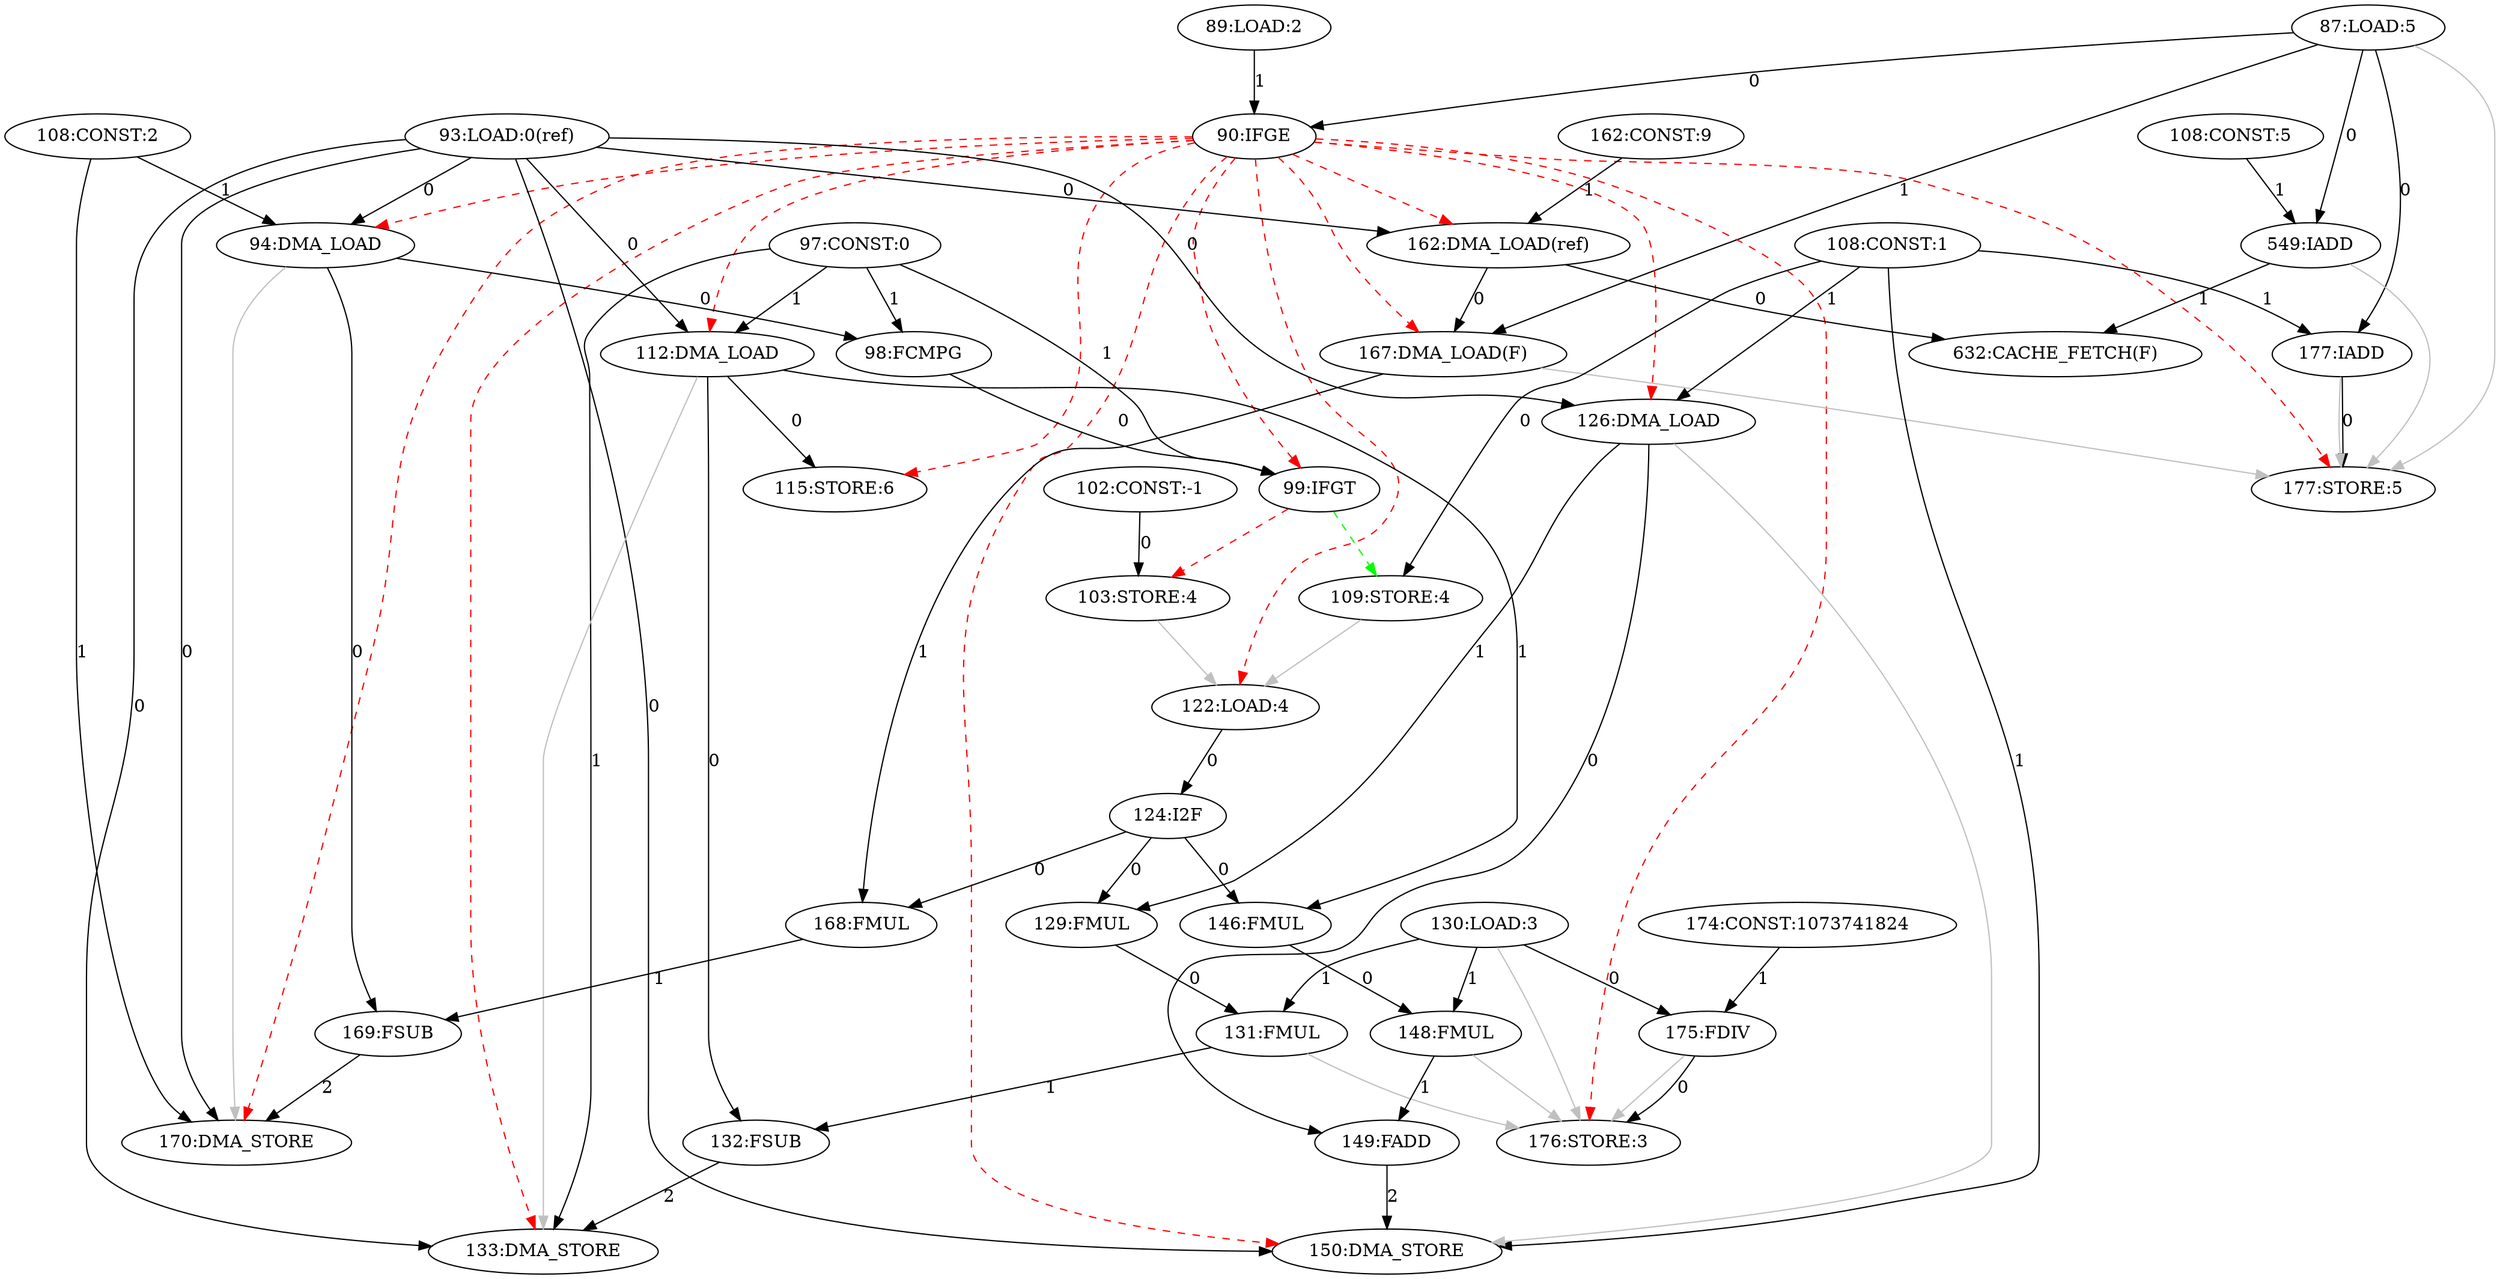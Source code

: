 digraph depgraph {
"177:IADD" -> "177:STORE:5"[label=0];
"87:LOAD:5" -> "177:STORE:5"[color=gray];
"90:IFGE" -> "177:STORE:5"[color=red,style=dashed];
"167:DMA_LOAD(F)" -> "177:STORE:5"[color=gray];
"177:IADD" -> "177:STORE:5"[color=gray];
"549:IADD" -> "177:STORE:5"[color=gray];
"87:LOAD:5" -> "90:IFGE"[label=0];
"89:LOAD:2" -> "90:IFGE"[label=1];
"162:DMA_LOAD(ref)" -> "167:DMA_LOAD(F)"[label=0];
"87:LOAD:5" -> "167:DMA_LOAD(F)"[label=1];
"90:IFGE" -> "167:DMA_LOAD(F)"[color=red,style=dashed];
"87:LOAD:5" -> "177:IADD"[label=0];
"108:CONST:1" -> "177:IADD"[label=1];
"87:LOAD:5" -> "549:IADD"[label=0];
"108:CONST:5" -> "549:IADD"[label=1];
"93:LOAD:0(ref)" -> "94:DMA_LOAD"[label=0];
"108:CONST:2" -> "94:DMA_LOAD"[label=1];
"90:IFGE" -> "94:DMA_LOAD"[color=red,style=dashed];
"98:FCMPG" -> "99:IFGT"[label=0];
"97:CONST:0" -> "99:IFGT"[label=1];
"90:IFGE" -> "99:IFGT"[color=red,style=dashed];
"93:LOAD:0(ref)" -> "112:DMA_LOAD"[label=0];
"97:CONST:0" -> "112:DMA_LOAD"[label=1];
"90:IFGE" -> "112:DMA_LOAD"[color=red,style=dashed];
"112:DMA_LOAD" -> "115:STORE:6"[label=0];
"90:IFGE" -> "115:STORE:6"[color=red,style=dashed];
"93:LOAD:0(ref)" -> "126:DMA_LOAD"[label=0];
"108:CONST:1" -> "126:DMA_LOAD"[label=1];
"90:IFGE" -> "126:DMA_LOAD"[color=red,style=dashed];
"93:LOAD:0(ref)" -> "133:DMA_STORE"[label=0];
"97:CONST:0" -> "133:DMA_STORE"[label=1];
"132:FSUB" -> "133:DMA_STORE"[label=2];
"90:IFGE" -> "133:DMA_STORE"[color=red,style=dashed];
"112:DMA_LOAD" -> "133:DMA_STORE"[color=gray];
"93:LOAD:0(ref)" -> "150:DMA_STORE"[label=0];
"108:CONST:1" -> "150:DMA_STORE"[label=1];
"149:FADD" -> "150:DMA_STORE"[label=2];
"90:IFGE" -> "150:DMA_STORE"[color=red,style=dashed];
"126:DMA_LOAD" -> "150:DMA_STORE"[color=gray];
"93:LOAD:0(ref)" -> "162:DMA_LOAD(ref)"[label=0];
"162:CONST:9" -> "162:DMA_LOAD(ref)"[label=1];
"90:IFGE" -> "162:DMA_LOAD(ref)"[color=red,style=dashed];
"93:LOAD:0(ref)" -> "170:DMA_STORE"[label=0];
"108:CONST:2" -> "170:DMA_STORE"[label=1];
"169:FSUB" -> "170:DMA_STORE"[label=2];
"90:IFGE" -> "170:DMA_STORE"[color=red,style=dashed];
"94:DMA_LOAD" -> "170:DMA_STORE"[color=gray];
"175:FDIV" -> "176:STORE:3"[label=0];
"90:IFGE" -> "176:STORE:3"[color=red,style=dashed];
"130:LOAD:3" -> "176:STORE:3"[color=gray];
"131:FMUL" -> "176:STORE:3"[color=gray];
"148:FMUL" -> "176:STORE:3"[color=gray];
"175:FDIV" -> "176:STORE:3"[color=gray];
"90:IFGE" -> "122:LOAD:4"[color=red,style=dashed];
"103:STORE:4" -> "122:LOAD:4"[color=gray];
"109:STORE:4" -> "122:LOAD:4"[color=gray];
"94:DMA_LOAD" -> "98:FCMPG"[label=0];
"97:CONST:0" -> "98:FCMPG"[label=1];
"94:DMA_LOAD" -> "169:FSUB"[label=0];
"168:FMUL" -> "169:FSUB"[label=1];
"102:CONST:-1" -> "103:STORE:4"[label=0];
"99:IFGT" -> "103:STORE:4"[color=red,style=dashed];
"108:CONST:1" -> "109:STORE:4"[label=0];
"99:IFGT" -> "109:STORE:4"[color=green,style=dashed];
"112:DMA_LOAD" -> "132:FSUB"[label=0];
"131:FMUL" -> "132:FSUB"[label=1];
"124:I2F" -> "146:FMUL"[label=0];
"112:DMA_LOAD" -> "146:FMUL"[label=1];
"122:LOAD:4" -> "124:I2F"[label=0];
"124:I2F" -> "129:FMUL"[label=0];
"126:DMA_LOAD" -> "129:FMUL"[label=1];
"124:I2F" -> "168:FMUL"[label=0];
"167:DMA_LOAD(F)" -> "168:FMUL"[label=1];
"126:DMA_LOAD" -> "149:FADD"[label=0];
"148:FMUL" -> "149:FADD"[label=1];
"129:FMUL" -> "131:FMUL"[label=0];
"130:LOAD:3" -> "131:FMUL"[label=1];
"146:FMUL" -> "148:FMUL"[label=0];
"130:LOAD:3" -> "148:FMUL"[label=1];
"130:LOAD:3" -> "175:FDIV"[label=0];
"174:CONST:1073741824" -> "175:FDIV"[label=1];
"162:DMA_LOAD(ref)" -> "632:CACHE_FETCH(F)"[label=0];
"549:IADD" -> "632:CACHE_FETCH(F)"[label=1];
}